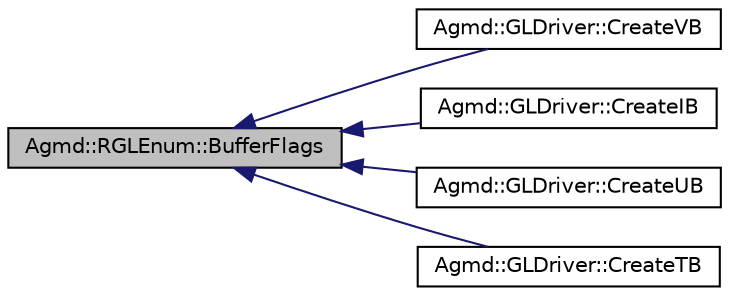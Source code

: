 digraph "Agmd::RGLEnum::BufferFlags"
{
  edge [fontname="Helvetica",fontsize="10",labelfontname="Helvetica",labelfontsize="10"];
  node [fontname="Helvetica",fontsize="10",shape=record];
  rankdir="LR";
  Node1 [label="Agmd::RGLEnum::BufferFlags",height=0.2,width=0.4,color="black", fillcolor="grey75", style="filled" fontcolor="black"];
  Node1 -> Node2 [dir="back",color="midnightblue",fontsize="10",style="solid",fontname="Helvetica"];
  Node2 [label="Agmd::GLDriver::CreateVB",height=0.2,width=0.4,color="black", fillcolor="white", style="filled",URL="$class_agmd_1_1_g_l_driver.html#a0c827d7a71eb96036e41e11add44c6d6"];
  Node1 -> Node3 [dir="back",color="midnightblue",fontsize="10",style="solid",fontname="Helvetica"];
  Node3 [label="Agmd::GLDriver::CreateIB",height=0.2,width=0.4,color="black", fillcolor="white", style="filled",URL="$class_agmd_1_1_g_l_driver.html#a4ec54d9e690d33b247bce4031b2ead85"];
  Node1 -> Node4 [dir="back",color="midnightblue",fontsize="10",style="solid",fontname="Helvetica"];
  Node4 [label="Agmd::GLDriver::CreateUB",height=0.2,width=0.4,color="black", fillcolor="white", style="filled",URL="$class_agmd_1_1_g_l_driver.html#ac126ecbfb4ebe924dcaa26cfa5690a0b"];
  Node1 -> Node5 [dir="back",color="midnightblue",fontsize="10",style="solid",fontname="Helvetica"];
  Node5 [label="Agmd::GLDriver::CreateTB",height=0.2,width=0.4,color="black", fillcolor="white", style="filled",URL="$class_agmd_1_1_g_l_driver.html#af6f6070e470df70c79bbe18426e86ce7"];
}
